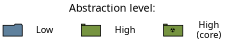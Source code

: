 # placeholders:
#   1.5,0.5
#   #000000

digraph G {
    dpi = 150;
    rankdir = TB;
    ranksep=0.1;
    #TBbalance = min;
    ratio=compress;
    size="1.5,0.5";

    node [
        style="filled",
        fontname="Munson",
        fontcolor="#000000",
        margin="0.2,0.0",
        fontsize=14,
        width=1.0,
        height=.5,
    ];
    edge [style="invis"];

    legend_title [shape=plain,fillcolor="none",label="Abstraction level:"];
    node [fontsize=12];
    
    subgraph ceter {
        rank=sink;
        icon_low [shape=folder,label="",fillcolor="#5f819d",width=.35,height=.2]
        legend_low [shape=plain,fillcolor="none",label="Low"];
        icon_high [shape=tab,label="",fillcolor="#769440",width=.35,height=.2];
        legend_high [shape=plain,fillcolor="none",label="High"];
        icon_core [shape=tab,label="☢️"fontname="Ubuntu",fillcolor="#769440",width=.35,height=.2,fixedsize=1,fontsize=8];
        legend_core [label="High\n(core)",shape=plain,fillcolor=none];
        
        edge [constraint=0,minlen=0];
        icon_low -> legend_low  [];
        icon_high -> legend_high [];
        icon_core -> legend_core [];
        
        edge [constraint=1,minlen=2];
        legend_low -> icon_high[];
        legend_high -> icon_core [];

    }
    
    legend_title -> {icon_low} [constraint=0, minlen=3]
}
